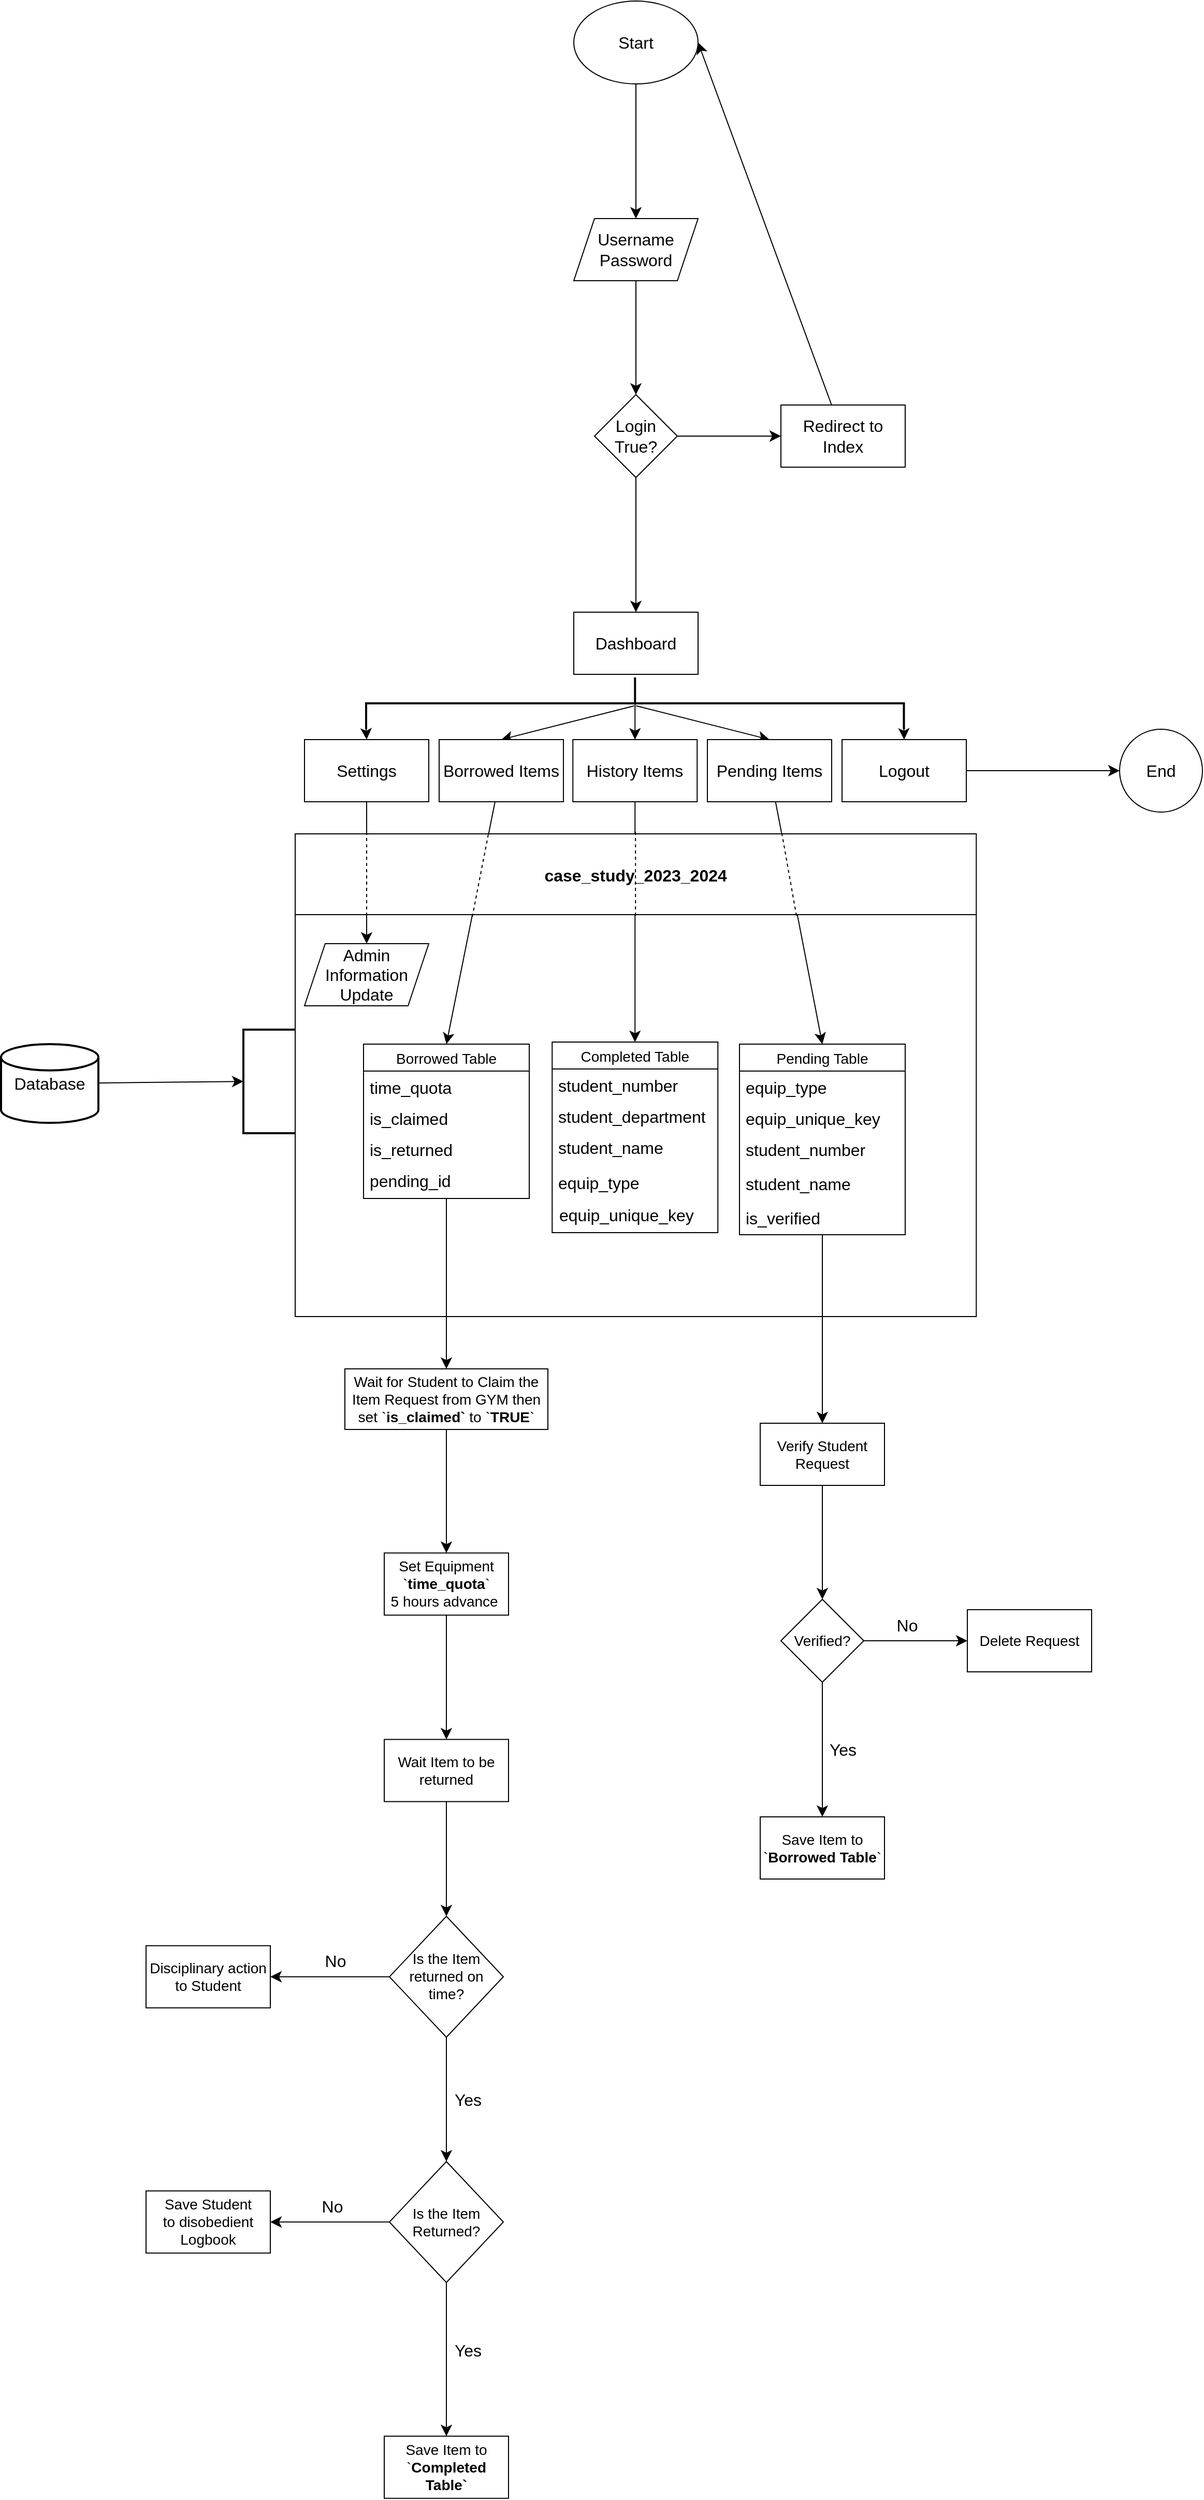 <mxfile version="22.0.3" type="device">
  <diagram name="Page-1" id="2Ykq4BUY56k2WElhrig5">
    <mxGraphModel dx="1170" dy="207" grid="0" gridSize="10" guides="1" tooltips="1" connect="1" arrows="1" fold="1" page="0" pageScale="1" pageWidth="850" pageHeight="1100" math="0" shadow="0">
      <root>
        <mxCell id="0" />
        <mxCell id="1" parent="0" />
        <mxCell id="7iAP4B8vmMwiP35VHW7C-3" value="" style="edgeStyle=none;curved=1;rounded=0;orthogonalLoop=1;jettySize=auto;html=1;fontSize=12;startSize=8;endSize=8;" edge="1" parent="1" source="7iAP4B8vmMwiP35VHW7C-1" target="7iAP4B8vmMwiP35VHW7C-2">
          <mxGeometry relative="1" as="geometry" />
        </mxCell>
        <mxCell id="7iAP4B8vmMwiP35VHW7C-1" value="Start" style="ellipse;whiteSpace=wrap;html=1;fontSize=16;" vertex="1" parent="1">
          <mxGeometry x="133" y="145" width="120" height="80" as="geometry" />
        </mxCell>
        <mxCell id="7iAP4B8vmMwiP35VHW7C-6" value="" style="edgeStyle=none;curved=1;rounded=0;orthogonalLoop=1;jettySize=auto;html=1;fontSize=12;startSize=8;endSize=8;" edge="1" parent="1" source="7iAP4B8vmMwiP35VHW7C-2" target="7iAP4B8vmMwiP35VHW7C-5">
          <mxGeometry relative="1" as="geometry" />
        </mxCell>
        <mxCell id="7iAP4B8vmMwiP35VHW7C-2" value="Username&lt;br&gt;Password" style="shape=parallelogram;perimeter=parallelogramPerimeter;whiteSpace=wrap;html=1;fixedSize=1;fontSize=16;" vertex="1" parent="1">
          <mxGeometry x="133" y="355" width="120" height="60" as="geometry" />
        </mxCell>
        <mxCell id="7iAP4B8vmMwiP35VHW7C-8" value="" style="edgeStyle=none;curved=1;rounded=0;orthogonalLoop=1;jettySize=auto;html=1;fontSize=12;startSize=8;endSize=8;" edge="1" parent="1" source="7iAP4B8vmMwiP35VHW7C-5" target="7iAP4B8vmMwiP35VHW7C-7">
          <mxGeometry relative="1" as="geometry" />
        </mxCell>
        <mxCell id="7iAP4B8vmMwiP35VHW7C-11" value="" style="edgeStyle=none;curved=1;rounded=0;orthogonalLoop=1;jettySize=auto;html=1;fontSize=12;startSize=8;endSize=8;" edge="1" parent="1" source="7iAP4B8vmMwiP35VHW7C-5" target="7iAP4B8vmMwiP35VHW7C-10">
          <mxGeometry relative="1" as="geometry" />
        </mxCell>
        <mxCell id="7iAP4B8vmMwiP35VHW7C-5" value="Login True?" style="rhombus;whiteSpace=wrap;html=1;fontSize=16;" vertex="1" parent="1">
          <mxGeometry x="153" y="525" width="80" height="80" as="geometry" />
        </mxCell>
        <mxCell id="7iAP4B8vmMwiP35VHW7C-9" style="edgeStyle=none;curved=1;rounded=0;orthogonalLoop=1;jettySize=auto;html=1;entryX=1;entryY=0.5;entryDx=0;entryDy=0;fontSize=12;startSize=8;endSize=8;" edge="1" parent="1" source="7iAP4B8vmMwiP35VHW7C-7" target="7iAP4B8vmMwiP35VHW7C-1">
          <mxGeometry relative="1" as="geometry" />
        </mxCell>
        <mxCell id="7iAP4B8vmMwiP35VHW7C-7" value="Redirect to Index" style="whiteSpace=wrap;html=1;fontSize=16;" vertex="1" parent="1">
          <mxGeometry x="333" y="535" width="120" height="60" as="geometry" />
        </mxCell>
        <mxCell id="7iAP4B8vmMwiP35VHW7C-10" value="Dashboard" style="whiteSpace=wrap;html=1;fontSize=16;" vertex="1" parent="1">
          <mxGeometry x="133" y="735" width="120" height="60" as="geometry" />
        </mxCell>
        <mxCell id="7iAP4B8vmMwiP35VHW7C-17" style="edgeStyle=none;curved=1;rounded=0;orthogonalLoop=1;jettySize=auto;html=1;exitX=1;exitY=1;exitDx=0;exitDy=0;exitPerimeter=0;entryX=0.5;entryY=0;entryDx=0;entryDy=0;fontSize=12;startSize=8;endSize=8;" edge="1" parent="1" source="7iAP4B8vmMwiP35VHW7C-12" target="7iAP4B8vmMwiP35VHW7C-13">
          <mxGeometry relative="1" as="geometry" />
        </mxCell>
        <mxCell id="7iAP4B8vmMwiP35VHW7C-19" style="edgeStyle=none;curved=1;rounded=0;orthogonalLoop=1;jettySize=auto;html=1;entryX=0.5;entryY=0;entryDx=0;entryDy=0;fontSize=12;startSize=8;endSize=8;exitX=0.55;exitY=0.502;exitDx=0;exitDy=0;exitPerimeter=0;" edge="1" parent="1" source="7iAP4B8vmMwiP35VHW7C-12" target="7iAP4B8vmMwiP35VHW7C-15">
          <mxGeometry relative="1" as="geometry" />
        </mxCell>
        <mxCell id="7iAP4B8vmMwiP35VHW7C-20" style="edgeStyle=none;curved=1;rounded=0;orthogonalLoop=1;jettySize=auto;html=1;entryX=0.5;entryY=0;entryDx=0;entryDy=0;fontSize=12;startSize=8;endSize=8;exitX=0.547;exitY=0.498;exitDx=0;exitDy=0;exitPerimeter=0;" edge="1" parent="1" source="7iAP4B8vmMwiP35VHW7C-12" target="7iAP4B8vmMwiP35VHW7C-16">
          <mxGeometry relative="1" as="geometry" />
        </mxCell>
        <mxCell id="7iAP4B8vmMwiP35VHW7C-21" style="edgeStyle=none;curved=1;rounded=0;orthogonalLoop=1;jettySize=auto;html=1;exitX=1;exitY=0;exitDx=0;exitDy=0;exitPerimeter=0;entryX=0.5;entryY=0;entryDx=0;entryDy=0;fontSize=12;startSize=8;endSize=8;" edge="1" parent="1" source="7iAP4B8vmMwiP35VHW7C-12" target="7iAP4B8vmMwiP35VHW7C-14">
          <mxGeometry relative="1" as="geometry" />
        </mxCell>
        <mxCell id="7iAP4B8vmMwiP35VHW7C-23" style="edgeStyle=none;curved=1;rounded=0;orthogonalLoop=1;jettySize=auto;html=1;fontSize=12;startSize=8;endSize=8;exitX=0.489;exitY=0.5;exitDx=0;exitDy=0;exitPerimeter=0;" edge="1" parent="1" source="7iAP4B8vmMwiP35VHW7C-12" target="7iAP4B8vmMwiP35VHW7C-22">
          <mxGeometry relative="1" as="geometry" />
        </mxCell>
        <mxCell id="7iAP4B8vmMwiP35VHW7C-12" value="" style="strokeWidth=2;html=1;shape=mxgraph.flowchart.annotation_2;align=left;labelPosition=right;pointerEvents=1;fontSize=16;rotation=90;" vertex="1" parent="1">
          <mxGeometry x="167.13" y="563.38" width="50" height="519.25" as="geometry" />
        </mxCell>
        <mxCell id="7iAP4B8vmMwiP35VHW7C-25" style="edgeStyle=none;curved=1;rounded=0;orthogonalLoop=1;jettySize=auto;html=1;fontSize=12;startSize=8;endSize=8;" edge="1" parent="1" source="7iAP4B8vmMwiP35VHW7C-13" target="7iAP4B8vmMwiP35VHW7C-24">
          <mxGeometry relative="1" as="geometry" />
        </mxCell>
        <mxCell id="7iAP4B8vmMwiP35VHW7C-13" value="Settings" style="rounded=0;whiteSpace=wrap;html=1;fontSize=16;" vertex="1" parent="1">
          <mxGeometry x="-127" y="858" width="120" height="60" as="geometry" />
        </mxCell>
        <mxCell id="7iAP4B8vmMwiP35VHW7C-151" style="edgeStyle=none;curved=1;rounded=0;orthogonalLoop=1;jettySize=auto;html=1;entryX=0;entryY=0.5;entryDx=0;entryDy=0;fontSize=12;startSize=8;endSize=8;" edge="1" parent="1" source="7iAP4B8vmMwiP35VHW7C-14" target="7iAP4B8vmMwiP35VHW7C-31">
          <mxGeometry relative="1" as="geometry" />
        </mxCell>
        <mxCell id="7iAP4B8vmMwiP35VHW7C-14" value="Logout" style="rounded=0;whiteSpace=wrap;html=1;fontSize=16;" vertex="1" parent="1">
          <mxGeometry x="392" y="858" width="120" height="60" as="geometry" />
        </mxCell>
        <mxCell id="7iAP4B8vmMwiP35VHW7C-95" style="edgeStyle=none;curved=1;rounded=0;orthogonalLoop=1;jettySize=auto;html=1;entryX=0.5;entryY=0;entryDx=0;entryDy=0;fontSize=12;startSize=8;endSize=8;" edge="1" parent="1" source="7iAP4B8vmMwiP35VHW7C-15" target="7iAP4B8vmMwiP35VHW7C-82">
          <mxGeometry relative="1" as="geometry" />
        </mxCell>
        <mxCell id="7iAP4B8vmMwiP35VHW7C-15" value="Borrowed Items" style="rounded=0;whiteSpace=wrap;html=1;fontSize=16;" vertex="1" parent="1">
          <mxGeometry x="3" y="858" width="120" height="60" as="geometry" />
        </mxCell>
        <mxCell id="7iAP4B8vmMwiP35VHW7C-97" style="edgeStyle=none;curved=1;rounded=0;orthogonalLoop=1;jettySize=auto;html=1;entryX=0.5;entryY=0;entryDx=0;entryDy=0;fontSize=12;startSize=8;endSize=8;" edge="1" parent="1" source="7iAP4B8vmMwiP35VHW7C-16" target="7iAP4B8vmMwiP35VHW7C-90">
          <mxGeometry relative="1" as="geometry" />
        </mxCell>
        <mxCell id="7iAP4B8vmMwiP35VHW7C-16" value="Pending Items" style="rounded=0;whiteSpace=wrap;html=1;fontSize=16;" vertex="1" parent="1">
          <mxGeometry x="262" y="858" width="120" height="60" as="geometry" />
        </mxCell>
        <mxCell id="7iAP4B8vmMwiP35VHW7C-96" style="edgeStyle=none;curved=1;rounded=0;orthogonalLoop=1;jettySize=auto;html=1;entryX=0.5;entryY=0;entryDx=0;entryDy=0;fontSize=12;startSize=8;endSize=8;" edge="1" parent="1" source="7iAP4B8vmMwiP35VHW7C-22" target="7iAP4B8vmMwiP35VHW7C-86">
          <mxGeometry relative="1" as="geometry" />
        </mxCell>
        <mxCell id="7iAP4B8vmMwiP35VHW7C-22" value="History Items" style="rounded=0;whiteSpace=wrap;html=1;fontSize=16;" vertex="1" parent="1">
          <mxGeometry x="132.13" y="858" width="120" height="60" as="geometry" />
        </mxCell>
        <mxCell id="7iAP4B8vmMwiP35VHW7C-31" value="End" style="ellipse;whiteSpace=wrap;html=1;fontSize=16;rounded=0;" vertex="1" parent="1">
          <mxGeometry x="660" y="848" width="80" height="80" as="geometry" />
        </mxCell>
        <mxCell id="7iAP4B8vmMwiP35VHW7C-134" value="" style="edgeStyle=none;curved=1;rounded=0;orthogonalLoop=1;jettySize=auto;html=1;fontSize=12;startSize=8;endSize=8;" edge="1" parent="1" source="7iAP4B8vmMwiP35VHW7C-82" target="7iAP4B8vmMwiP35VHW7C-133">
          <mxGeometry relative="1" as="geometry" />
        </mxCell>
        <mxCell id="7iAP4B8vmMwiP35VHW7C-82" value="Borrowed Table" style="swimlane;fontStyle=0;childLayout=stackLayout;horizontal=1;startSize=26;horizontalStack=0;resizeParent=1;resizeParentMax=0;resizeLast=0;collapsible=1;marginBottom=0;align=center;fontSize=14;" vertex="1" parent="1">
          <mxGeometry x="-70" y="1152" width="160" height="149" as="geometry" />
        </mxCell>
        <mxCell id="7iAP4B8vmMwiP35VHW7C-83" value="time_quota" style="text;strokeColor=none;fillColor=none;spacingLeft=4;spacingRight=4;overflow=hidden;rotatable=0;points=[[0,0.5],[1,0.5]];portConstraint=eastwest;fontSize=16;whiteSpace=wrap;html=1;" vertex="1" parent="7iAP4B8vmMwiP35VHW7C-82">
          <mxGeometry y="26" width="160" height="30" as="geometry" />
        </mxCell>
        <mxCell id="7iAP4B8vmMwiP35VHW7C-84" value="is_claimed" style="text;strokeColor=none;fillColor=none;spacingLeft=4;spacingRight=4;overflow=hidden;rotatable=0;points=[[0,0.5],[1,0.5]];portConstraint=eastwest;fontSize=16;whiteSpace=wrap;html=1;" vertex="1" parent="7iAP4B8vmMwiP35VHW7C-82">
          <mxGeometry y="56" width="160" height="30" as="geometry" />
        </mxCell>
        <mxCell id="7iAP4B8vmMwiP35VHW7C-85" value="is_returned" style="text;strokeColor=none;fillColor=none;spacingLeft=4;spacingRight=4;overflow=hidden;rotatable=0;points=[[0,0.5],[1,0.5]];portConstraint=eastwest;fontSize=16;whiteSpace=wrap;html=1;" vertex="1" parent="7iAP4B8vmMwiP35VHW7C-82">
          <mxGeometry y="86" width="160" height="30" as="geometry" />
        </mxCell>
        <mxCell id="7iAP4B8vmMwiP35VHW7C-101" value="pending_id" style="text;strokeColor=none;fillColor=none;spacingLeft=4;spacingRight=4;overflow=hidden;rotatable=0;points=[[0,0.5],[1,0.5]];portConstraint=eastwest;fontSize=16;whiteSpace=wrap;html=1;" vertex="1" parent="7iAP4B8vmMwiP35VHW7C-82">
          <mxGeometry y="116" width="160" height="33" as="geometry" />
        </mxCell>
        <mxCell id="7iAP4B8vmMwiP35VHW7C-86" value="Completed Table" style="swimlane;fontStyle=0;childLayout=stackLayout;horizontal=1;startSize=26;horizontalStack=0;resizeParent=1;resizeParentMax=0;resizeLast=0;collapsible=1;marginBottom=0;align=center;fontSize=14;" vertex="1" parent="1">
          <mxGeometry x="112.13" y="1150" width="160" height="184" as="geometry" />
        </mxCell>
        <mxCell id="7iAP4B8vmMwiP35VHW7C-87" value="student_number" style="text;strokeColor=none;fillColor=none;spacingLeft=4;spacingRight=4;overflow=hidden;rotatable=0;points=[[0,0.5],[1,0.5]];portConstraint=eastwest;fontSize=16;whiteSpace=wrap;html=1;" vertex="1" parent="7iAP4B8vmMwiP35VHW7C-86">
          <mxGeometry y="26" width="160" height="30" as="geometry" />
        </mxCell>
        <mxCell id="7iAP4B8vmMwiP35VHW7C-88" value="student_department" style="text;strokeColor=none;fillColor=none;spacingLeft=4;spacingRight=4;overflow=hidden;rotatable=0;points=[[0,0.5],[1,0.5]];portConstraint=eastwest;fontSize=16;whiteSpace=wrap;html=1;" vertex="1" parent="7iAP4B8vmMwiP35VHW7C-86">
          <mxGeometry y="56" width="160" height="30" as="geometry" />
        </mxCell>
        <mxCell id="7iAP4B8vmMwiP35VHW7C-89" value="student_name" style="text;strokeColor=none;fillColor=none;spacingLeft=4;spacingRight=4;overflow=hidden;rotatable=0;points=[[0,0.5],[1,0.5]];portConstraint=eastwest;fontSize=16;whiteSpace=wrap;html=1;" vertex="1" parent="7iAP4B8vmMwiP35VHW7C-86">
          <mxGeometry y="86" width="160" height="98" as="geometry" />
        </mxCell>
        <mxCell id="7iAP4B8vmMwiP35VHW7C-126" value="" style="edgeStyle=none;curved=1;rounded=0;orthogonalLoop=1;jettySize=auto;html=1;fontSize=12;startSize=8;endSize=8;" edge="1" parent="1" source="7iAP4B8vmMwiP35VHW7C-90" target="7iAP4B8vmMwiP35VHW7C-125">
          <mxGeometry relative="1" as="geometry" />
        </mxCell>
        <mxCell id="7iAP4B8vmMwiP35VHW7C-90" value="Pending Table" style="swimlane;fontStyle=0;childLayout=stackLayout;horizontal=1;startSize=26;horizontalStack=0;resizeParent=1;resizeParentMax=0;resizeLast=0;collapsible=1;marginBottom=0;align=center;fontSize=14;" vertex="1" parent="1">
          <mxGeometry x="293" y="1152" width="160" height="184" as="geometry" />
        </mxCell>
        <mxCell id="7iAP4B8vmMwiP35VHW7C-91" value="equip_type" style="text;strokeColor=none;fillColor=none;spacingLeft=4;spacingRight=4;overflow=hidden;rotatable=0;points=[[0,0.5],[1,0.5]];portConstraint=eastwest;fontSize=16;whiteSpace=wrap;html=1;" vertex="1" parent="7iAP4B8vmMwiP35VHW7C-90">
          <mxGeometry y="26" width="160" height="30" as="geometry" />
        </mxCell>
        <mxCell id="7iAP4B8vmMwiP35VHW7C-92" value="equip_unique_key" style="text;strokeColor=none;fillColor=none;spacingLeft=4;spacingRight=4;overflow=hidden;rotatable=0;points=[[0,0.5],[1,0.5]];portConstraint=eastwest;fontSize=16;whiteSpace=wrap;html=1;" vertex="1" parent="7iAP4B8vmMwiP35VHW7C-90">
          <mxGeometry y="56" width="160" height="30" as="geometry" />
        </mxCell>
        <mxCell id="7iAP4B8vmMwiP35VHW7C-93" value="student_number" style="text;strokeColor=none;fillColor=none;spacingLeft=4;spacingRight=4;overflow=hidden;rotatable=0;points=[[0,0.5],[1,0.5]];portConstraint=eastwest;fontSize=16;whiteSpace=wrap;html=1;" vertex="1" parent="7iAP4B8vmMwiP35VHW7C-90">
          <mxGeometry y="86" width="160" height="98" as="geometry" />
        </mxCell>
        <mxCell id="7iAP4B8vmMwiP35VHW7C-98" style="edgeStyle=none;curved=1;rounded=0;orthogonalLoop=1;jettySize=auto;html=1;exitX=0.75;exitY=0;exitDx=0;exitDy=0;fontSize=12;startSize=8;endSize=8;" edge="1" parent="1" source="7iAP4B8vmMwiP35VHW7C-86" target="7iAP4B8vmMwiP35VHW7C-86">
          <mxGeometry relative="1" as="geometry" />
        </mxCell>
        <mxCell id="7iAP4B8vmMwiP35VHW7C-102" value="equip_type" style="text;strokeColor=none;fillColor=none;spacingLeft=4;spacingRight=4;overflow=hidden;rotatable=0;points=[[0,0.5],[1,0.5]];portConstraint=eastwest;fontSize=16;whiteSpace=wrap;html=1;" vertex="1" parent="1">
          <mxGeometry x="112.13" y="1270" width="160" height="34" as="geometry" />
        </mxCell>
        <mxCell id="7iAP4B8vmMwiP35VHW7C-103" value="equip_unique_key" style="text;strokeColor=none;fillColor=none;spacingLeft=4;spacingRight=4;overflow=hidden;rotatable=0;points=[[0,0.5],[1,0.5]];portConstraint=eastwest;fontSize=16;whiteSpace=wrap;html=1;" vertex="1" parent="1">
          <mxGeometry x="113" y="1301" width="160" height="34" as="geometry" />
        </mxCell>
        <mxCell id="7iAP4B8vmMwiP35VHW7C-104" value="student_name" style="text;strokeColor=none;fillColor=none;spacingLeft=4;spacingRight=4;overflow=hidden;rotatable=0;points=[[0,0.5],[1,0.5]];portConstraint=eastwest;fontSize=16;whiteSpace=wrap;html=1;" vertex="1" parent="1">
          <mxGeometry x="293" y="1271" width="160" height="30" as="geometry" />
        </mxCell>
        <mxCell id="7iAP4B8vmMwiP35VHW7C-105" value="is_verified" style="text;strokeColor=none;fillColor=none;spacingLeft=4;spacingRight=4;overflow=hidden;rotatable=0;points=[[0,0.5],[1,0.5]];portConstraint=eastwest;fontSize=16;whiteSpace=wrap;html=1;" vertex="1" parent="1">
          <mxGeometry x="293" y="1304" width="160" height="30" as="geometry" />
        </mxCell>
        <mxCell id="7iAP4B8vmMwiP35VHW7C-109" value="Database" style="strokeWidth=2;html=1;shape=mxgraph.flowchart.database;whiteSpace=wrap;fontSize=16;" vertex="1" parent="1">
          <mxGeometry x="-420" y="1152" width="94" height="76" as="geometry" />
        </mxCell>
        <mxCell id="7iAP4B8vmMwiP35VHW7C-117" value="case_study_2023_2024" style="swimlane;fontSize=16;startSize=78;" vertex="1" parent="1">
          <mxGeometry x="-136" y="949" width="657.63" height="466" as="geometry" />
        </mxCell>
        <mxCell id="7iAP4B8vmMwiP35VHW7C-24" value="Admin Information&lt;br&gt;Update" style="shape=parallelogram;perimeter=parallelogramPerimeter;whiteSpace=wrap;html=1;fixedSize=1;fontSize=16;" vertex="1" parent="7iAP4B8vmMwiP35VHW7C-117">
          <mxGeometry x="9" y="106" width="120" height="60" as="geometry" />
        </mxCell>
        <mxCell id="7iAP4B8vmMwiP35VHW7C-162" value="" style="endArrow=none;dashed=1;html=1;rounded=0;fontSize=12;startSize=8;endSize=8;curved=1;" edge="1" parent="7iAP4B8vmMwiP35VHW7C-117">
          <mxGeometry width="50" height="50" relative="1" as="geometry">
            <mxPoint x="69" y="79" as="sourcePoint" />
            <mxPoint x="69" y="-5" as="targetPoint" />
          </mxGeometry>
        </mxCell>
        <mxCell id="7iAP4B8vmMwiP35VHW7C-163" value="" style="endArrow=none;dashed=1;html=1;rounded=0;fontSize=12;startSize=8;endSize=8;curved=1;entryX=0.284;entryY=-0.002;entryDx=0;entryDy=0;entryPerimeter=0;" edge="1" parent="7iAP4B8vmMwiP35VHW7C-117" target="7iAP4B8vmMwiP35VHW7C-117">
          <mxGeometry width="50" height="50" relative="1" as="geometry">
            <mxPoint x="171" y="80" as="sourcePoint" />
            <mxPoint x="185" as="targetPoint" />
          </mxGeometry>
        </mxCell>
        <mxCell id="7iAP4B8vmMwiP35VHW7C-164" value="" style="endArrow=none;dashed=1;html=1;rounded=0;fontSize=12;startSize=8;endSize=8;curved=1;" edge="1" parent="7iAP4B8vmMwiP35VHW7C-117">
          <mxGeometry width="50" height="50" relative="1" as="geometry">
            <mxPoint x="328.61" y="79" as="sourcePoint" />
            <mxPoint x="328.61" y="-5" as="targetPoint" />
          </mxGeometry>
        </mxCell>
        <mxCell id="7iAP4B8vmMwiP35VHW7C-166" value="" style="endArrow=none;dashed=1;html=1;rounded=0;fontSize=12;startSize=8;endSize=8;curved=1;" edge="1" parent="7iAP4B8vmMwiP35VHW7C-117">
          <mxGeometry width="50" height="50" relative="1" as="geometry">
            <mxPoint x="484" y="79" as="sourcePoint" />
            <mxPoint x="470" as="targetPoint" />
          </mxGeometry>
        </mxCell>
        <mxCell id="7iAP4B8vmMwiP35VHW7C-128" value="" style="edgeStyle=none;curved=1;rounded=0;orthogonalLoop=1;jettySize=auto;html=1;fontSize=12;startSize=8;endSize=8;" edge="1" parent="1" source="7iAP4B8vmMwiP35VHW7C-125" target="7iAP4B8vmMwiP35VHW7C-127">
          <mxGeometry relative="1" as="geometry" />
        </mxCell>
        <mxCell id="7iAP4B8vmMwiP35VHW7C-125" value="Verify Student Request" style="whiteSpace=wrap;html=1;fontSize=14;fontStyle=0;startSize=26;" vertex="1" parent="1">
          <mxGeometry x="313" y="1518" width="120" height="60" as="geometry" />
        </mxCell>
        <mxCell id="7iAP4B8vmMwiP35VHW7C-130" value="" style="edgeStyle=none;curved=1;rounded=0;orthogonalLoop=1;jettySize=auto;html=1;fontSize=12;startSize=8;endSize=8;" edge="1" parent="1" source="7iAP4B8vmMwiP35VHW7C-127" target="7iAP4B8vmMwiP35VHW7C-129">
          <mxGeometry relative="1" as="geometry" />
        </mxCell>
        <mxCell id="7iAP4B8vmMwiP35VHW7C-132" value="" style="edgeStyle=none;curved=1;rounded=0;orthogonalLoop=1;jettySize=auto;html=1;fontSize=12;startSize=8;endSize=8;" edge="1" parent="1" source="7iAP4B8vmMwiP35VHW7C-127" target="7iAP4B8vmMwiP35VHW7C-131">
          <mxGeometry relative="1" as="geometry" />
        </mxCell>
        <mxCell id="7iAP4B8vmMwiP35VHW7C-127" value="Verified?" style="rhombus;whiteSpace=wrap;html=1;fontSize=14;fontStyle=0;startSize=26;" vertex="1" parent="1">
          <mxGeometry x="333" y="1688" width="80" height="80" as="geometry" />
        </mxCell>
        <mxCell id="7iAP4B8vmMwiP35VHW7C-129" value="Delete Request" style="whiteSpace=wrap;html=1;fontSize=14;fontStyle=0;startSize=26;" vertex="1" parent="1">
          <mxGeometry x="513" y="1698" width="120" height="60" as="geometry" />
        </mxCell>
        <mxCell id="7iAP4B8vmMwiP35VHW7C-131" value="Save Item to `&lt;b&gt;Borrowed Table&lt;/b&gt;`" style="whiteSpace=wrap;html=1;fontSize=14;fontStyle=0;startSize=26;" vertex="1" parent="1">
          <mxGeometry x="313" y="1898" width="120" height="60" as="geometry" />
        </mxCell>
        <mxCell id="7iAP4B8vmMwiP35VHW7C-136" value="" style="edgeStyle=none;curved=1;rounded=0;orthogonalLoop=1;jettySize=auto;html=1;fontSize=12;startSize=8;endSize=8;" edge="1" parent="1" source="7iAP4B8vmMwiP35VHW7C-133" target="7iAP4B8vmMwiP35VHW7C-135">
          <mxGeometry relative="1" as="geometry" />
        </mxCell>
        <mxCell id="7iAP4B8vmMwiP35VHW7C-133" value="Wait for Student to Claim the Item Request from GYM then set `&lt;b&gt;is_claimed` &lt;/b&gt;to `&lt;b&gt;TRUE&lt;/b&gt;`" style="whiteSpace=wrap;html=1;fontSize=14;fontStyle=0;startSize=26;" vertex="1" parent="1">
          <mxGeometry x="-88" y="1465.5" width="196" height="58.5" as="geometry" />
        </mxCell>
        <mxCell id="7iAP4B8vmMwiP35VHW7C-138" value="" style="edgeStyle=none;curved=1;rounded=0;orthogonalLoop=1;jettySize=auto;html=1;fontSize=12;startSize=8;endSize=8;" edge="1" parent="1" source="7iAP4B8vmMwiP35VHW7C-135" target="7iAP4B8vmMwiP35VHW7C-137">
          <mxGeometry relative="1" as="geometry" />
        </mxCell>
        <mxCell id="7iAP4B8vmMwiP35VHW7C-135" value="Set Equipment `&lt;b&gt;time_quota&lt;/b&gt;`&lt;br&gt;5 hours advance&amp;nbsp;" style="whiteSpace=wrap;html=1;fontSize=14;fontStyle=0;startSize=26;" vertex="1" parent="1">
          <mxGeometry x="-50" y="1643.25" width="120" height="60" as="geometry" />
        </mxCell>
        <mxCell id="7iAP4B8vmMwiP35VHW7C-140" value="" style="edgeStyle=none;curved=1;rounded=0;orthogonalLoop=1;jettySize=auto;html=1;fontSize=12;startSize=8;endSize=8;" edge="1" parent="1" source="7iAP4B8vmMwiP35VHW7C-137" target="7iAP4B8vmMwiP35VHW7C-139">
          <mxGeometry relative="1" as="geometry" />
        </mxCell>
        <mxCell id="7iAP4B8vmMwiP35VHW7C-137" value="Wait Item to be returned" style="whiteSpace=wrap;html=1;fontSize=14;fontStyle=0;startSize=26;" vertex="1" parent="1">
          <mxGeometry x="-50" y="1823.25" width="120" height="60" as="geometry" />
        </mxCell>
        <mxCell id="7iAP4B8vmMwiP35VHW7C-144" value="" style="edgeStyle=none;curved=1;rounded=0;orthogonalLoop=1;jettySize=auto;html=1;fontSize=12;startSize=8;endSize=8;" edge="1" parent="1" source="7iAP4B8vmMwiP35VHW7C-139" target="7iAP4B8vmMwiP35VHW7C-143">
          <mxGeometry relative="1" as="geometry" />
        </mxCell>
        <mxCell id="7iAP4B8vmMwiP35VHW7C-146" value="" style="edgeStyle=none;curved=1;rounded=0;orthogonalLoop=1;jettySize=auto;html=1;fontSize=12;startSize=8;endSize=8;" edge="1" parent="1" source="7iAP4B8vmMwiP35VHW7C-139" target="7iAP4B8vmMwiP35VHW7C-145">
          <mxGeometry relative="1" as="geometry" />
        </mxCell>
        <mxCell id="7iAP4B8vmMwiP35VHW7C-139" value="Is the Item returned on time?" style="rhombus;whiteSpace=wrap;html=1;fontSize=14;fontStyle=0;startSize=26;" vertex="1" parent="1">
          <mxGeometry x="-45" y="1994" width="110" height="116.75" as="geometry" />
        </mxCell>
        <mxCell id="7iAP4B8vmMwiP35VHW7C-143" value="Disciplinary action to Student" style="whiteSpace=wrap;html=1;fontSize=14;fontStyle=0;startSize=26;" vertex="1" parent="1">
          <mxGeometry x="-280" y="2022.375" width="120" height="60" as="geometry" />
        </mxCell>
        <mxCell id="7iAP4B8vmMwiP35VHW7C-148" value="" style="edgeStyle=none;curved=1;rounded=0;orthogonalLoop=1;jettySize=auto;html=1;fontSize=12;startSize=8;endSize=8;" edge="1" parent="1" source="7iAP4B8vmMwiP35VHW7C-145" target="7iAP4B8vmMwiP35VHW7C-147">
          <mxGeometry relative="1" as="geometry" />
        </mxCell>
        <mxCell id="7iAP4B8vmMwiP35VHW7C-150" value="" style="edgeStyle=none;curved=1;rounded=0;orthogonalLoop=1;jettySize=auto;html=1;fontSize=12;startSize=8;endSize=8;" edge="1" parent="1" source="7iAP4B8vmMwiP35VHW7C-145" target="7iAP4B8vmMwiP35VHW7C-149">
          <mxGeometry relative="1" as="geometry" />
        </mxCell>
        <mxCell id="7iAP4B8vmMwiP35VHW7C-145" value="Is the Item Returned?" style="rhombus;whiteSpace=wrap;html=1;fontSize=14;fontStyle=0;startSize=26;" vertex="1" parent="1">
          <mxGeometry x="-45" y="2230.75" width="110" height="116.75" as="geometry" />
        </mxCell>
        <mxCell id="7iAP4B8vmMwiP35VHW7C-147" value="Save Item to `&lt;b style=&quot;border-color: var(--border-color);&quot;&gt;Completed Table`&lt;/b&gt;" style="whiteSpace=wrap;html=1;fontSize=14;fontStyle=0;startSize=26;" vertex="1" parent="1">
          <mxGeometry x="-50" y="2495.875" width="120" height="60" as="geometry" />
        </mxCell>
        <mxCell id="7iAP4B8vmMwiP35VHW7C-149" value="Save Student to&amp;nbsp;disobedient Logbook" style="whiteSpace=wrap;html=1;fontSize=14;fontStyle=0;startSize=26;" vertex="1" parent="1">
          <mxGeometry x="-280" y="2259.125" width="120" height="60" as="geometry" />
        </mxCell>
        <mxCell id="7iAP4B8vmMwiP35VHW7C-153" value="" style="strokeWidth=2;html=1;shape=mxgraph.flowchart.annotation_1;align=left;pointerEvents=1;fontSize=16;" vertex="1" parent="1">
          <mxGeometry x="-186" y="1138" width="50" height="100" as="geometry" />
        </mxCell>
        <mxCell id="7iAP4B8vmMwiP35VHW7C-155" style="edgeStyle=none;curved=1;rounded=0;orthogonalLoop=1;jettySize=auto;html=1;entryX=0;entryY=0.5;entryDx=0;entryDy=0;entryPerimeter=0;fontSize=12;startSize=8;endSize=8;" edge="1" parent="1" source="7iAP4B8vmMwiP35VHW7C-109" target="7iAP4B8vmMwiP35VHW7C-153">
          <mxGeometry relative="1" as="geometry" />
        </mxCell>
        <mxCell id="7iAP4B8vmMwiP35VHW7C-156" value="No" style="text;html=1;strokeColor=none;fillColor=none;align=center;verticalAlign=middle;whiteSpace=wrap;rounded=0;fontSize=16;" vertex="1" parent="1">
          <mxGeometry x="-127" y="2022.38" width="60" height="30" as="geometry" />
        </mxCell>
        <mxCell id="7iAP4B8vmMwiP35VHW7C-157" value="No" style="text;html=1;strokeColor=none;fillColor=none;align=center;verticalAlign=middle;whiteSpace=wrap;rounded=0;fontSize=16;" vertex="1" parent="1">
          <mxGeometry x="-130" y="2259.12" width="60" height="30" as="geometry" />
        </mxCell>
        <mxCell id="7iAP4B8vmMwiP35VHW7C-158" value="No" style="text;html=1;strokeColor=none;fillColor=none;align=center;verticalAlign=middle;whiteSpace=wrap;rounded=0;fontSize=16;" vertex="1" parent="1">
          <mxGeometry x="425" y="1698" width="60" height="30" as="geometry" />
        </mxCell>
        <mxCell id="7iAP4B8vmMwiP35VHW7C-159" value="Yes" style="text;html=1;strokeColor=none;fillColor=none;align=center;verticalAlign=middle;whiteSpace=wrap;rounded=0;fontSize=16;" vertex="1" parent="1">
          <mxGeometry x="363" y="1818" width="60" height="30" as="geometry" />
        </mxCell>
        <mxCell id="7iAP4B8vmMwiP35VHW7C-160" value="Yes" style="text;html=1;strokeColor=none;fillColor=none;align=center;verticalAlign=middle;whiteSpace=wrap;rounded=0;fontSize=16;" vertex="1" parent="1">
          <mxGeometry x="1" y="2156" width="60" height="30" as="geometry" />
        </mxCell>
        <mxCell id="7iAP4B8vmMwiP35VHW7C-161" value="Yes" style="text;html=1;strokeColor=none;fillColor=none;align=center;verticalAlign=middle;whiteSpace=wrap;rounded=0;fontSize=16;" vertex="1" parent="1">
          <mxGeometry x="1" y="2398" width="60" height="30" as="geometry" />
        </mxCell>
      </root>
    </mxGraphModel>
  </diagram>
</mxfile>
